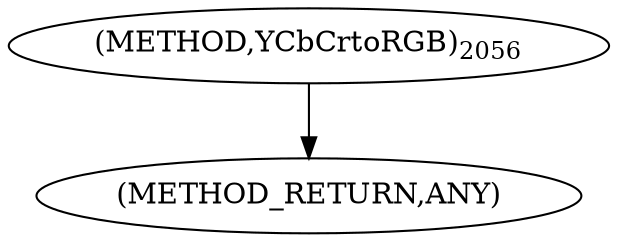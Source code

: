 digraph "YCbCrtoRGB" {  
"100689" [label = <(METHOD,YCbCrtoRGB)<SUB>2056</SUB>> ]
"100692" [label = <(METHOD_RETURN,ANY)> ]
  "100689" -> "100692" 
}
